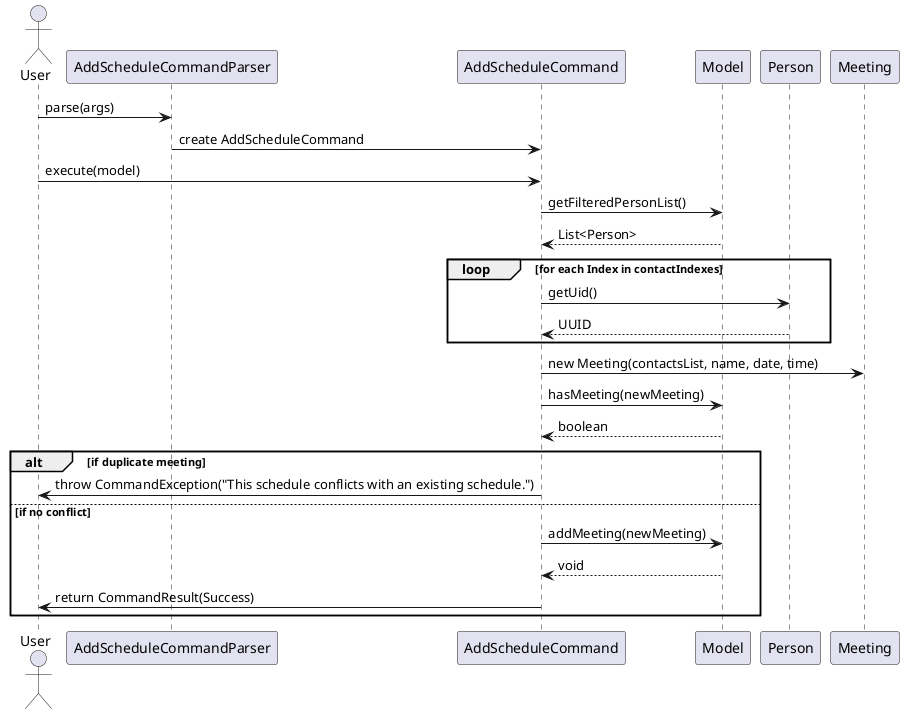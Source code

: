 @startuml
actor User as u

u -> AddScheduleCommandParser : parse(args)
AddScheduleCommandParser -> AddScheduleCommand : create AddScheduleCommand
u -> AddScheduleCommand : execute(model)

AddScheduleCommand -> Model : getFilteredPersonList()
Model --> AddScheduleCommand : List<Person>

loop for each Index in contactIndexes
    AddScheduleCommand -> Person : getUid()
    Person --> AddScheduleCommand : UUID
end

AddScheduleCommand -> Meeting : new Meeting(contactsList, name, date, time)

AddScheduleCommand -> Model : hasMeeting(newMeeting)
Model --> AddScheduleCommand : boolean

alt if duplicate meeting
    AddScheduleCommand -> u : throw CommandException("This schedule conflicts with an existing schedule.")
else if no conflict
    AddScheduleCommand -> Model : addMeeting(newMeeting)
    Model --> AddScheduleCommand : void
    AddScheduleCommand -> u : return CommandResult(Success)
end

@enduml
